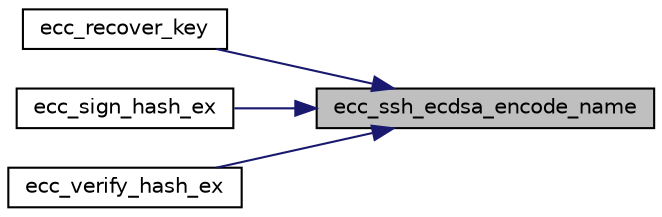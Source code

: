 digraph "ecc_ssh_ecdsa_encode_name"
{
 // LATEX_PDF_SIZE
  edge [fontname="Helvetica",fontsize="10",labelfontname="Helvetica",labelfontsize="10"];
  node [fontname="Helvetica",fontsize="10",shape=record];
  rankdir="RL";
  Node4 [label="ecc_ssh_ecdsa_encode_name",height=0.2,width=0.4,color="black", fillcolor="grey75", style="filled", fontcolor="black",tooltip="Curve/OID to SSH+ECDSA name string mapping."];
  Node4 -> Node5 [dir="back",color="midnightblue",fontsize="10",style="solid",fontname="Helvetica"];
  Node5 [label="ecc_recover_key",height=0.2,width=0.4,color="black", fillcolor="white", style="filled",URL="$ecc__recover__key_8c.html#a42d1c0f03dd10a8ea98836bab2c1e6c6",tooltip="Recover ECC public key from signature and hash."];
  Node4 -> Node6 [dir="back",color="midnightblue",fontsize="10",style="solid",fontname="Helvetica"];
  Node6 [label="ecc_sign_hash_ex",height=0.2,width=0.4,color="black", fillcolor="white", style="filled",URL="$ecc__sign__hash_8c.html#a96afaf55b03386145e3061fc42a9636b",tooltip="Sign a message digest."];
  Node4 -> Node7 [dir="back",color="midnightblue",fontsize="10",style="solid",fontname="Helvetica"];
  Node7 [label="ecc_verify_hash_ex",height=0.2,width=0.4,color="black", fillcolor="white", style="filled",URL="$ecc__verify__hash_8c.html#a6c4f6d0c99e8dbcff4e1064179f20214",tooltip="Verify an ECC signature in RFC7518 format."];
}
